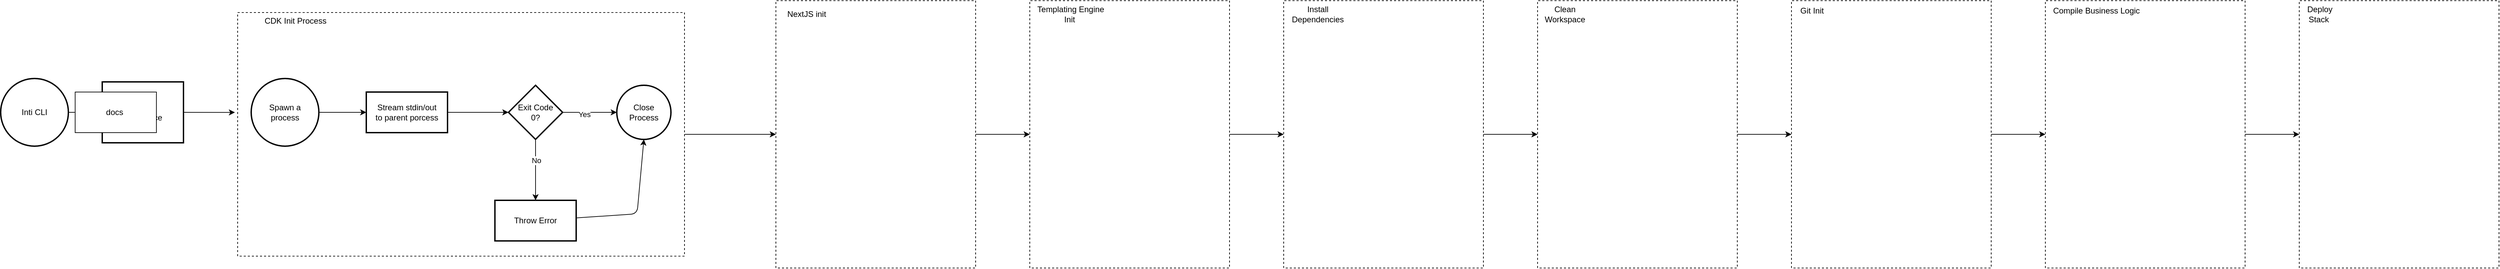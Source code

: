 <mxfile>
    <diagram id="uTogvIXIZDWdlioBuzIg" name="Page-1">
        <mxGraphModel dx="1161" dy="629" grid="1" gridSize="10" guides="1" tooltips="1" connect="1" arrows="1" fold="1" page="1" pageScale="1" pageWidth="827" pageHeight="1169" math="0" shadow="0">
            <root>
                <mxCell id="0"/>
                <mxCell id="1" parent="0"/>
                <mxCell id="34" value="" style="rounded=0;whiteSpace=wrap;html=1;dashed=1;strokeColor=default;fillColor=none;" parent="1" vertex="1">
                    <mxGeometry x="150" y="172.5" width="660" height="360" as="geometry"/>
                </mxCell>
                <mxCell id="4" value="" style="edgeStyle=none;html=1;" parent="1" source="2" target="3" edge="1">
                    <mxGeometry relative="1" as="geometry"/>
                </mxCell>
                <mxCell id="2" value="Spawn a &lt;br&gt;process" style="strokeWidth=2;html=1;shape=mxgraph.flowchart.start_2;whiteSpace=wrap;" parent="1" vertex="1">
                    <mxGeometry x="170" y="270" width="100" height="100" as="geometry"/>
                </mxCell>
                <mxCell id="6" value="" style="edgeStyle=none;html=1;" parent="1" source="3" target="5" edge="1">
                    <mxGeometry relative="1" as="geometry"/>
                </mxCell>
                <mxCell id="3" value="Stream stdin/out&lt;br&gt;to parent porcess" style="whiteSpace=wrap;html=1;strokeWidth=2;" parent="1" vertex="1">
                    <mxGeometry x="340" y="290" width="120" height="60" as="geometry"/>
                </mxCell>
                <mxCell id="10" value="" style="edgeStyle=none;html=1;" parent="1" source="5" target="9" edge="1">
                    <mxGeometry relative="1" as="geometry"/>
                </mxCell>
                <mxCell id="20" value="Yes" style="edgeLabel;html=1;align=center;verticalAlign=middle;resizable=0;points=[];" parent="10" vertex="1" connectable="0">
                    <mxGeometry x="-0.212" y="-3" relative="1" as="geometry">
                        <mxPoint as="offset"/>
                    </mxGeometry>
                </mxCell>
                <mxCell id="14" value="" style="edgeStyle=none;html=1;" parent="1" source="5" target="13" edge="1">
                    <mxGeometry relative="1" as="geometry">
                        <Array as="points"/>
                    </mxGeometry>
                </mxCell>
                <mxCell id="17" value="No" style="edgeLabel;html=1;align=center;verticalAlign=middle;resizable=0;points=[];" parent="14" vertex="1" connectable="0">
                    <mxGeometry x="-0.311" y="1" relative="1" as="geometry">
                        <mxPoint as="offset"/>
                    </mxGeometry>
                </mxCell>
                <mxCell id="5" value="Exit Code&lt;br&gt;0?" style="rhombus;whiteSpace=wrap;html=1;strokeWidth=2;" parent="1" vertex="1">
                    <mxGeometry x="550" y="280" width="80" height="80" as="geometry"/>
                </mxCell>
                <mxCell id="9" value="Close &lt;br&gt;Process" style="ellipse;whiteSpace=wrap;html=1;strokeWidth=2;" parent="1" vertex="1">
                    <mxGeometry x="710" y="280" width="80" height="80" as="geometry"/>
                </mxCell>
                <mxCell id="19" style="edgeStyle=none;html=1;entryX=0.5;entryY=1;entryDx=0;entryDy=0;" parent="1" source="13" target="9" edge="1">
                    <mxGeometry relative="1" as="geometry">
                        <Array as="points">
                            <mxPoint x="740" y="470"/>
                        </Array>
                    </mxGeometry>
                </mxCell>
                <mxCell id="13" value="Throw Error" style="whiteSpace=wrap;html=1;strokeWidth=2;" parent="1" vertex="1">
                    <mxGeometry x="530" y="450" width="120" height="60" as="geometry"/>
                </mxCell>
                <mxCell id="23" style="edgeStyle=none;html=1;entryX=0;entryY=0.5;entryDx=0;entryDy=0;" parent="1" source="21" target="22" edge="1">
                    <mxGeometry relative="1" as="geometry"/>
                </mxCell>
                <mxCell id="21" value="Inti CLI" style="strokeWidth=2;html=1;shape=mxgraph.flowchart.start_2;whiteSpace=wrap;" parent="1" vertex="1">
                    <mxGeometry x="-200" y="270" width="100" height="100" as="geometry"/>
                </mxCell>
                <mxCell id="24" style="edgeStyle=none;html=1;entryX=-0.006;entryY=0.41;entryDx=0;entryDy=0;entryPerimeter=0;" parent="1" source="22" target="34" edge="1">
                    <mxGeometry relative="1" as="geometry">
                        <mxPoint x="180" y="320" as="targetPoint"/>
                    </mxGeometry>
                </mxCell>
                <mxCell id="22" value="prep &lt;br&gt;workspace" style="whiteSpace=wrap;html=1;strokeWidth=2;" parent="1" vertex="1">
                    <mxGeometry x="-50" y="275" width="120" height="90" as="geometry"/>
                </mxCell>
                <mxCell id="26" value="CDK Init Process" style="text;html=1;align=center;verticalAlign=middle;resizable=0;points=[];autosize=1;strokeColor=none;fillColor=none;dashed=1;" parent="1" vertex="1">
                    <mxGeometry x="180" y="170" width="110" height="30" as="geometry"/>
                </mxCell>
                <mxCell id="32" value="" style="edgeStyle=none;html=1;" parent="1" source="29" target="31" edge="1">
                    <mxGeometry relative="1" as="geometry"/>
                </mxCell>
                <mxCell id="29" value="" style="rounded=0;whiteSpace=wrap;html=1;dashed=1;fillColor=none;direction=south;" parent="1" vertex="1">
                    <mxGeometry x="945" y="155" width="295" height="395" as="geometry"/>
                </mxCell>
                <mxCell id="30" value="NextJS init&lt;br&gt;" style="text;html=1;align=center;verticalAlign=middle;resizable=0;points=[];autosize=1;strokeColor=none;fillColor=none;" parent="1" vertex="1">
                    <mxGeometry x="950" y="160" width="80" height="30" as="geometry"/>
                </mxCell>
                <mxCell id="45" value="" style="edgeStyle=none;html=1;" parent="1" source="31" target="44" edge="1">
                    <mxGeometry relative="1" as="geometry"/>
                </mxCell>
                <mxCell id="31" value="" style="rounded=0;whiteSpace=wrap;html=1;dashed=1;fillColor=none;direction=south;" parent="1" vertex="1">
                    <mxGeometry x="1320" y="155" width="295" height="395" as="geometry"/>
                </mxCell>
                <mxCell id="33" value="Templating Engine&lt;br&gt;Init&amp;nbsp;" style="text;html=1;align=center;verticalAlign=middle;resizable=0;points=[];autosize=1;strokeColor=none;fillColor=none;" parent="1" vertex="1">
                    <mxGeometry x="1320" y="155" width="120" height="40" as="geometry"/>
                </mxCell>
                <mxCell id="43" style="edgeStyle=none;html=1;entryX=0.5;entryY=1;entryDx=0;entryDy=0;" parent="1" source="34" target="29" edge="1">
                    <mxGeometry relative="1" as="geometry"/>
                </mxCell>
                <mxCell id="48" value="" style="edgeStyle=none;html=1;" parent="1" source="44" target="47" edge="1">
                    <mxGeometry relative="1" as="geometry"/>
                </mxCell>
                <mxCell id="44" value="" style="rounded=0;whiteSpace=wrap;html=1;dashed=1;fillColor=none;direction=south;" parent="1" vertex="1">
                    <mxGeometry x="1695" y="155" width="295" height="395" as="geometry"/>
                </mxCell>
                <mxCell id="46" value="Install &lt;br&gt;Dependencies" style="text;html=1;align=center;verticalAlign=middle;resizable=0;points=[];autosize=1;strokeColor=none;fillColor=none;" parent="1" vertex="1">
                    <mxGeometry x="1695" y="155" width="100" height="40" as="geometry"/>
                </mxCell>
                <mxCell id="51" value="" style="edgeStyle=none;html=1;" parent="1" source="47" target="50" edge="1">
                    <mxGeometry relative="1" as="geometry"/>
                </mxCell>
                <mxCell id="47" value="" style="rounded=0;whiteSpace=wrap;html=1;dashed=1;fillColor=none;direction=south;" parent="1" vertex="1">
                    <mxGeometry x="2070" y="155" width="295" height="395" as="geometry"/>
                </mxCell>
                <mxCell id="49" value="Clean &lt;br&gt;Workspace" style="text;html=1;align=center;verticalAlign=middle;resizable=0;points=[];autosize=1;strokeColor=none;fillColor=none;" parent="1" vertex="1">
                    <mxGeometry x="2070" y="155" width="80" height="40" as="geometry"/>
                </mxCell>
                <mxCell id="54" value="" style="edgeStyle=none;html=1;" parent="1" source="50" target="53" edge="1">
                    <mxGeometry relative="1" as="geometry"/>
                </mxCell>
                <mxCell id="50" value="" style="rounded=0;whiteSpace=wrap;html=1;dashed=1;fillColor=none;direction=south;" parent="1" vertex="1">
                    <mxGeometry x="2445" y="155" width="295" height="395" as="geometry"/>
                </mxCell>
                <mxCell id="52" value="Git Init" style="text;html=1;align=center;verticalAlign=middle;resizable=0;points=[];autosize=1;strokeColor=none;fillColor=none;" parent="1" vertex="1">
                    <mxGeometry x="2445" y="155" width="60" height="30" as="geometry"/>
                </mxCell>
                <mxCell id="57" value="" style="edgeStyle=none;html=1;" parent="1" source="53" target="56" edge="1">
                    <mxGeometry relative="1" as="geometry"/>
                </mxCell>
                <mxCell id="53" value="" style="rounded=0;whiteSpace=wrap;html=1;dashed=1;fillColor=none;direction=south;" parent="1" vertex="1">
                    <mxGeometry x="2820" y="155" width="295" height="395" as="geometry"/>
                </mxCell>
                <mxCell id="55" value="Compile Business Logic" style="text;html=1;align=center;verticalAlign=middle;resizable=0;points=[];autosize=1;strokeColor=none;fillColor=none;" parent="1" vertex="1">
                    <mxGeometry x="2820" y="155" width="150" height="30" as="geometry"/>
                </mxCell>
                <mxCell id="56" value="" style="rounded=0;whiteSpace=wrap;html=1;dashed=1;fillColor=none;direction=south;" parent="1" vertex="1">
                    <mxGeometry x="3195" y="155" width="295" height="395" as="geometry"/>
                </mxCell>
                <mxCell id="58" value="Deploy &lt;br&gt;Stack&amp;nbsp;" style="text;html=1;align=center;verticalAlign=middle;resizable=0;points=[];autosize=1;strokeColor=none;fillColor=none;" parent="1" vertex="1">
                    <mxGeometry x="3195" y="155" width="60" height="40" as="geometry"/>
                </mxCell>
                <mxCell id="59" value="docs&amp;nbsp;" style="whiteSpace=wrap;html=1;" vertex="1" parent="1">
                    <mxGeometry x="-90" y="290" width="120" height="60" as="geometry"/>
                </mxCell>
            </root>
        </mxGraphModel>
    </diagram>
</mxfile>